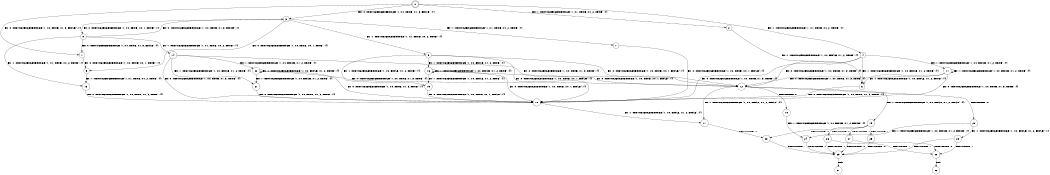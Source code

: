 digraph BCG {
size = "7, 10.5";
center = TRUE;
node [shape = circle];
0 [peripheries = 2];
0 -> 1 [label = "EX !0 !ATOMIC_EXCH_BRANCH (1, +0, TRUE, +1, 3, FALSE) !{}"];
0 -> 2 [label = "EX !1 !ATOMIC_EXCH_BRANCH (1, +1, TRUE, +0, 2, TRUE) !{}"];
0 -> 3 [label = "EX !0 !ATOMIC_EXCH_BRANCH (1, +0, TRUE, +1, 3, FALSE) !{}"];
0 -> 4 [label = "EX !1 !ATOMIC_EXCH_BRANCH (1, +1, TRUE, +0, 2, TRUE) !{}"];
1 -> 5 [label = "EX !0 !ATOMIC_EXCH_BRANCH (1, +0, TRUE, +0, 1, TRUE) !{}"];
2 -> 6 [label = "EX !1 !ATOMIC_EXCH_BRANCH (1, +0, FALSE, +1, 2, TRUE) !{}"];
3 -> 5 [label = "EX !0 !ATOMIC_EXCH_BRANCH (1, +0, TRUE, +0, 1, TRUE) !{}"];
3 -> 7 [label = "EX !1 !ATOMIC_EXCH_BRANCH (1, +1, TRUE, +0, 2, TRUE) !{}"];
3 -> 8 [label = "EX !0 !ATOMIC_EXCH_BRANCH (1, +0, TRUE, +0, 1, TRUE) !{}"];
3 -> 9 [label = "EX !1 !ATOMIC_EXCH_BRANCH (1, +1, TRUE, +0, 2, TRUE) !{}"];
4 -> 6 [label = "EX !1 !ATOMIC_EXCH_BRANCH (1, +0, FALSE, +1, 2, TRUE) !{}"];
4 -> 10 [label = "EX !0 !ATOMIC_EXCH_BRANCH (1, +0, TRUE, +1, 3, TRUE) !{}"];
4 -> 11 [label = "EX !1 !ATOMIC_EXCH_BRANCH (1, +0, FALSE, +1, 2, TRUE) !{}"];
4 -> 12 [label = "EX !0 !ATOMIC_EXCH_BRANCH (1, +0, TRUE, +1, 3, TRUE) !{}"];
5 -> 13 [label = "EX !1 !ATOMIC_EXCH_BRANCH (1, +1, TRUE, +0, 2, TRUE) !{}"];
6 -> 10 [label = "EX !0 !ATOMIC_EXCH_BRANCH (1, +0, TRUE, +1, 3, TRUE) !{}"];
7 -> 10 [label = "EX !0 !ATOMIC_EXCH_BRANCH (1, +0, TRUE, +0, 1, FALSE) !{}"];
8 -> 1 [label = "EX !0 !ATOMIC_EXCH_BRANCH (1, +0, TRUE, +1, 3, FALSE) !{}"];
8 -> 13 [label = "EX !1 !ATOMIC_EXCH_BRANCH (1, +1, TRUE, +0, 2, TRUE) !{}"];
8 -> 3 [label = "EX !0 !ATOMIC_EXCH_BRANCH (1, +0, TRUE, +1, 3, FALSE) !{}"];
8 -> 14 [label = "EX !1 !ATOMIC_EXCH_BRANCH (1, +1, TRUE, +0, 2, TRUE) !{}"];
9 -> 10 [label = "EX !0 !ATOMIC_EXCH_BRANCH (1, +0, TRUE, +0, 1, FALSE) !{}"];
9 -> 15 [label = "EX !1 !ATOMIC_EXCH_BRANCH (1, +0, FALSE, +1, 2, TRUE) !{}"];
9 -> 12 [label = "EX !0 !ATOMIC_EXCH_BRANCH (1, +0, TRUE, +0, 1, FALSE) !{}"];
9 -> 16 [label = "EX !1 !ATOMIC_EXCH_BRANCH (1, +0, FALSE, +1, 2, TRUE) !{}"];
10 -> 17 [label = "EX !1 !ATOMIC_EXCH_BRANCH (1, +0, FALSE, +1, 2, FALSE) !{}"];
11 -> 6 [label = "EX !1 !ATOMIC_EXCH_BRANCH (1, +0, FALSE, +1, 2, TRUE) !{}"];
11 -> 10 [label = "EX !0 !ATOMIC_EXCH_BRANCH (1, +0, TRUE, +1, 3, TRUE) !{}"];
11 -> 11 [label = "EX !1 !ATOMIC_EXCH_BRANCH (1, +0, FALSE, +1, 2, TRUE) !{}"];
11 -> 12 [label = "EX !0 !ATOMIC_EXCH_BRANCH (1, +0, TRUE, +1, 3, TRUE) !{}"];
12 -> 17 [label = "EX !1 !ATOMIC_EXCH_BRANCH (1, +0, FALSE, +1, 2, FALSE) !{}"];
12 -> 18 [label = "TERMINATE !0"];
12 -> 19 [label = "EX !1 !ATOMIC_EXCH_BRANCH (1, +0, FALSE, +1, 2, FALSE) !{}"];
12 -> 20 [label = "TERMINATE !0"];
13 -> 10 [label = "EX !0 !ATOMIC_EXCH_BRANCH (1, +0, TRUE, +1, 3, TRUE) !{}"];
14 -> 10 [label = "EX !0 !ATOMIC_EXCH_BRANCH (1, +0, TRUE, +1, 3, TRUE) !{}"];
14 -> 21 [label = "EX !1 !ATOMIC_EXCH_BRANCH (1, +0, FALSE, +1, 2, TRUE) !{}"];
14 -> 12 [label = "EX !0 !ATOMIC_EXCH_BRANCH (1, +0, TRUE, +1, 3, TRUE) !{}"];
14 -> 22 [label = "EX !1 !ATOMIC_EXCH_BRANCH (1, +0, FALSE, +1, 2, TRUE) !{}"];
15 -> 10 [label = "EX !0 !ATOMIC_EXCH_BRANCH (1, +0, TRUE, +0, 1, FALSE) !{}"];
16 -> 10 [label = "EX !0 !ATOMIC_EXCH_BRANCH (1, +0, TRUE, +0, 1, FALSE) !{}"];
16 -> 15 [label = "EX !1 !ATOMIC_EXCH_BRANCH (1, +0, FALSE, +1, 2, TRUE) !{}"];
16 -> 12 [label = "EX !0 !ATOMIC_EXCH_BRANCH (1, +0, TRUE, +0, 1, FALSE) !{}"];
16 -> 16 [label = "EX !1 !ATOMIC_EXCH_BRANCH (1, +0, FALSE, +1, 2, TRUE) !{}"];
17 -> 23 [label = "TERMINATE !0"];
18 -> 24 [label = "EX !1 !ATOMIC_EXCH_BRANCH (1, +0, FALSE, +1, 2, FALSE) !{}"];
19 -> 23 [label = "TERMINATE !0"];
19 -> 25 [label = "TERMINATE !1"];
19 -> 26 [label = "TERMINATE !0"];
19 -> 27 [label = "TERMINATE !1"];
20 -> 24 [label = "EX !1 !ATOMIC_EXCH_BRANCH (1, +0, FALSE, +1, 2, FALSE) !{}"];
20 -> 28 [label = "EX !1 !ATOMIC_EXCH_BRANCH (1, +0, FALSE, +1, 2, FALSE) !{}"];
21 -> 10 [label = "EX !0 !ATOMIC_EXCH_BRANCH (1, +0, TRUE, +1, 3, TRUE) !{}"];
22 -> 10 [label = "EX !0 !ATOMIC_EXCH_BRANCH (1, +0, TRUE, +1, 3, TRUE) !{}"];
22 -> 21 [label = "EX !1 !ATOMIC_EXCH_BRANCH (1, +0, FALSE, +1, 2, TRUE) !{}"];
22 -> 12 [label = "EX !0 !ATOMIC_EXCH_BRANCH (1, +0, TRUE, +1, 3, TRUE) !{}"];
22 -> 22 [label = "EX !1 !ATOMIC_EXCH_BRANCH (1, +0, FALSE, +1, 2, TRUE) !{}"];
23 -> 29 [label = "TERMINATE !1"];
24 -> 29 [label = "TERMINATE !1"];
25 -> 29 [label = "TERMINATE !0"];
26 -> 29 [label = "TERMINATE !1"];
26 -> 30 [label = "TERMINATE !1"];
27 -> 29 [label = "TERMINATE !0"];
27 -> 30 [label = "TERMINATE !0"];
28 -> 29 [label = "TERMINATE !1"];
28 -> 30 [label = "TERMINATE !1"];
29 -> 31 [label = "exit"];
30 -> 32 [label = "exit"];
}
